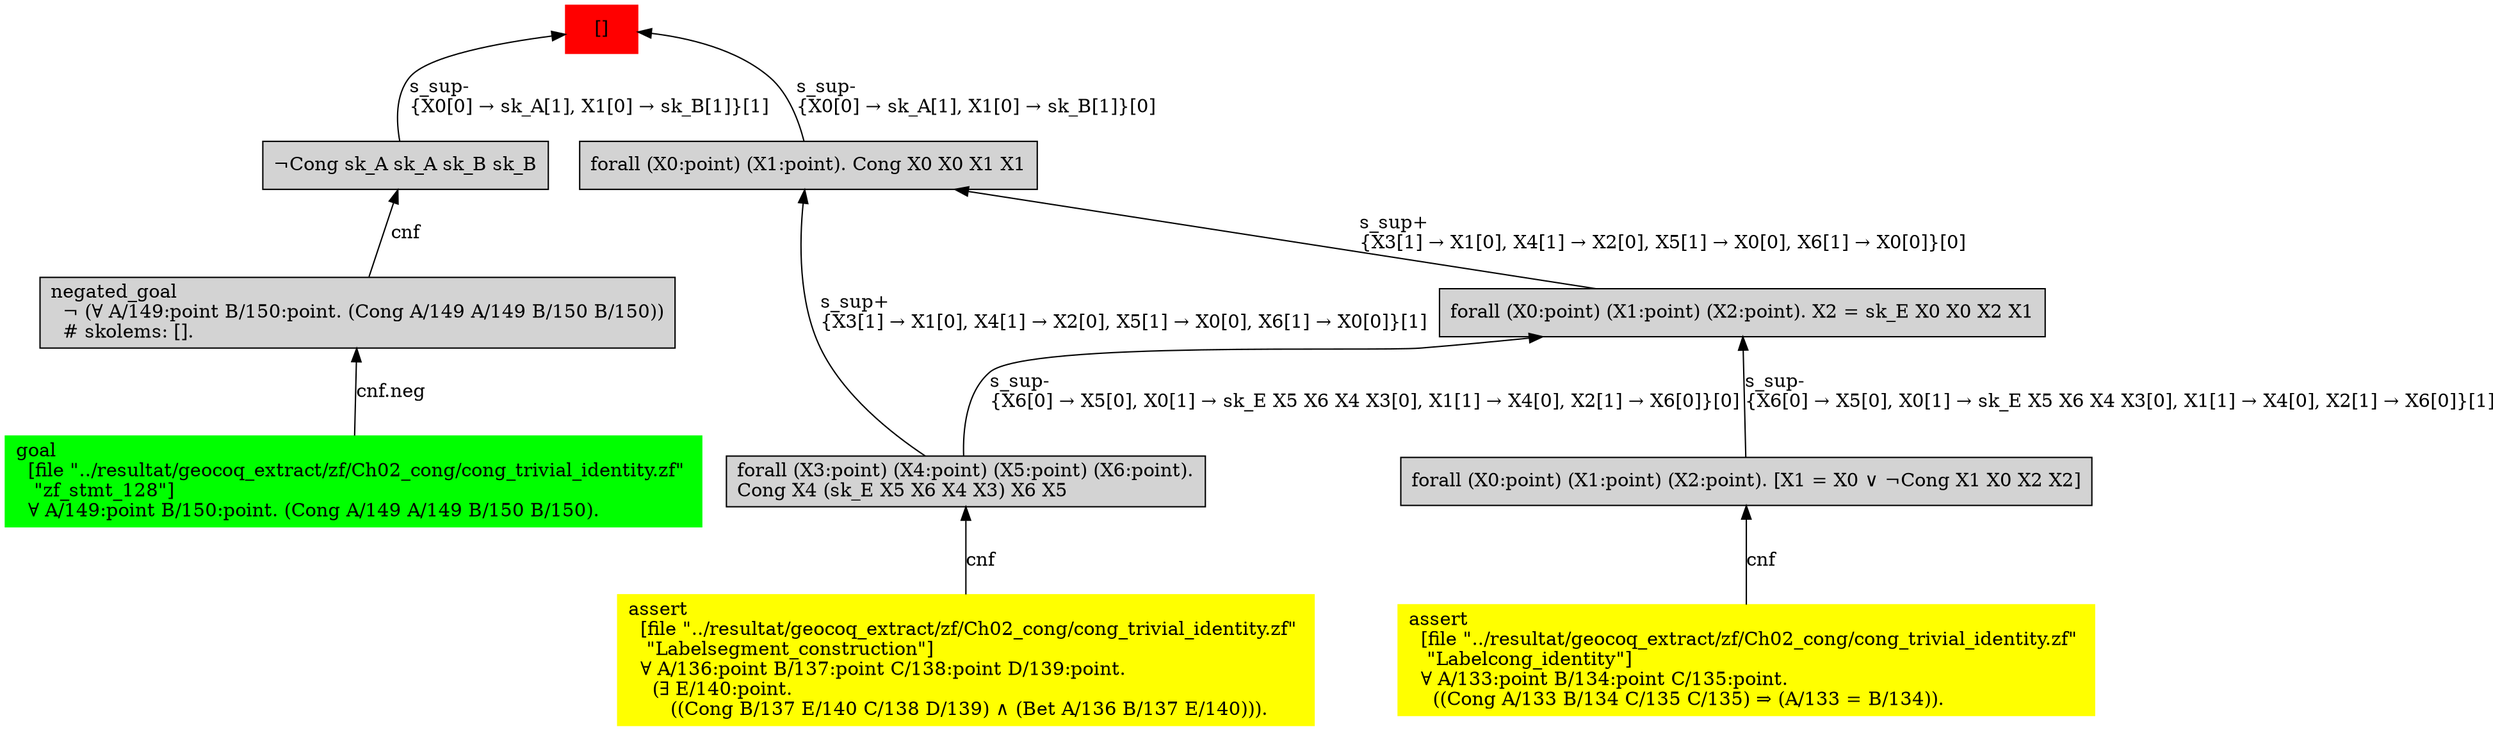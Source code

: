 digraph "unsat_graph" {
  vertex_0 [color=red, label="[]", shape=box, style=filled];
  vertex_0 -> vertex_1 [label="s_sup-\l\{X0[0] → sk_A[1], X1[0] → sk_B[1]\}[1]\l", dir="back"];
  vertex_1 [shape=box, label="¬Cong sk_A sk_A sk_B sk_B\l", style=filled];
  vertex_1 -> vertex_2 [label="cnf", dir="back"];
  vertex_2 [shape=box, label="negated_goal\l  ¬ (∀ A/149:point B/150:point. (Cong A/149 A/149 B/150 B/150))\l  # skolems: [].\l", style=filled];
  vertex_2 -> vertex_3 [label="cnf.neg", dir="back"];
  vertex_3 [color=green, shape=box, label="goal\l  [file \"../resultat/geocoq_extract/zf/Ch02_cong/cong_trivial_identity.zf\" \l   \"zf_stmt_128\"]\l  ∀ A/149:point B/150:point. (Cong A/149 A/149 B/150 B/150).\l", style=filled];
  vertex_0 -> vertex_4 [label="s_sup-\l\{X0[0] → sk_A[1], X1[0] → sk_B[1]\}[0]\l", dir="back"];
  vertex_4 [shape=box, label="forall (X0:point) (X1:point). Cong X0 X0 X1 X1\l", style=filled];
  vertex_4 -> vertex_5 [label="s_sup+\l\{X3[1] → X1[0], X4[1] → X2[0], X5[1] → X0[0], X6[1] → X0[0]\}[1]\l", dir="back"];
  vertex_5 [shape=box, label="forall (X3:point) (X4:point) (X5:point) (X6:point).\lCong X4 (sk_E X5 X6 X4 X3) X6 X5\l", style=filled];
  vertex_5 -> vertex_6 [label="cnf", dir="back"];
  vertex_6 [color=yellow, shape=box, label="assert\l  [file \"../resultat/geocoq_extract/zf/Ch02_cong/cong_trivial_identity.zf\" \l   \"Labelsegment_construction\"]\l  ∀ A/136:point B/137:point C/138:point D/139:point.\l    (∃ E/140:point.\l       ((Cong B/137 E/140 C/138 D/139) ∧ (Bet A/136 B/137 E/140))).\l", style=filled];
  vertex_4 -> vertex_7 [label="s_sup+\l\{X3[1] → X1[0], X4[1] → X2[0], X5[1] → X0[0], X6[1] → X0[0]\}[0]\l", dir="back"];
  vertex_7 [shape=box, label="forall (X0:point) (X1:point) (X2:point). X2 = sk_E X0 X0 X2 X1\l", style=filled];
  vertex_7 -> vertex_8 [label="s_sup-\l\{X6[0] → X5[0], X0[1] → sk_E X5 X6 X4 X3[0], X1[1] → X4[0], X2[1] → X6[0]\}[1]\l", dir="back"];
  vertex_8 [shape=box, label="forall (X0:point) (X1:point) (X2:point). [X1 = X0 ∨ ¬Cong X1 X0 X2 X2]\l", style=filled];
  vertex_8 -> vertex_9 [label="cnf", dir="back"];
  vertex_9 [color=yellow, shape=box, label="assert\l  [file \"../resultat/geocoq_extract/zf/Ch02_cong/cong_trivial_identity.zf\" \l   \"Labelcong_identity\"]\l  ∀ A/133:point B/134:point C/135:point.\l    ((Cong A/133 B/134 C/135 C/135) ⇒ (A/133 = B/134)).\l", style=filled];
  vertex_7 -> vertex_5 [label="s_sup-\l\{X6[0] → X5[0], X0[1] → sk_E X5 X6 X4 X3[0], X1[1] → X4[0], X2[1] → X6[0]\}[0]\l", dir="back"];
  }


